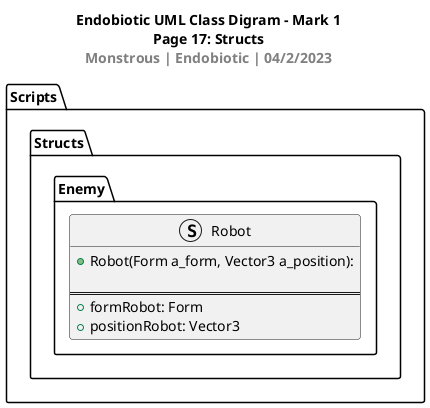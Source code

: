 @startuml Class Diagram Mark 1 - Page 17
title Endobiotic UML Class Digram - Mark 1\nPage 17: Structs\n<color:Gray>Monstrous | Endobiotic | 04/2/2023</color>

package Scripts <<Folder>>
{
    package Structs <<Folder>>
    {
        package Enemy <<Folder>>
        {
            struct Robot 
            {
                +Robot(Form a_form, Vector3 a_position):

                ===
                +formRobot: Form
                +positionRobot: Vector3
            }
        }
    }
}

@endum